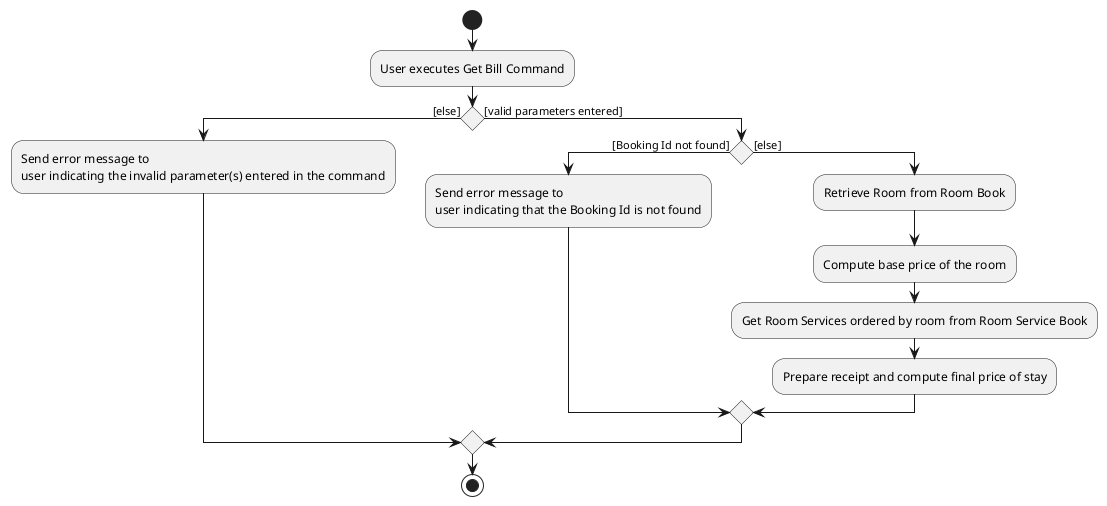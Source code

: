@startuml
start
:User executes Get Bill Command;

if () then ([else])
    :Send error message to
    user indicating the invalid parameter(s) entered in the command;

else ([valid parameters entered])
    if () then ([Booking Id not found])
        :Send error message to
        user indicating that the Booking Id is not found;

    else ([else])
        :Retrieve Room from Room Book;
        :Compute base price of the room;
        :Get Room Services ordered by room from Room Service Book;
        :Prepare receipt and compute final price of stay;
    endif

endif
stop
@enduml
